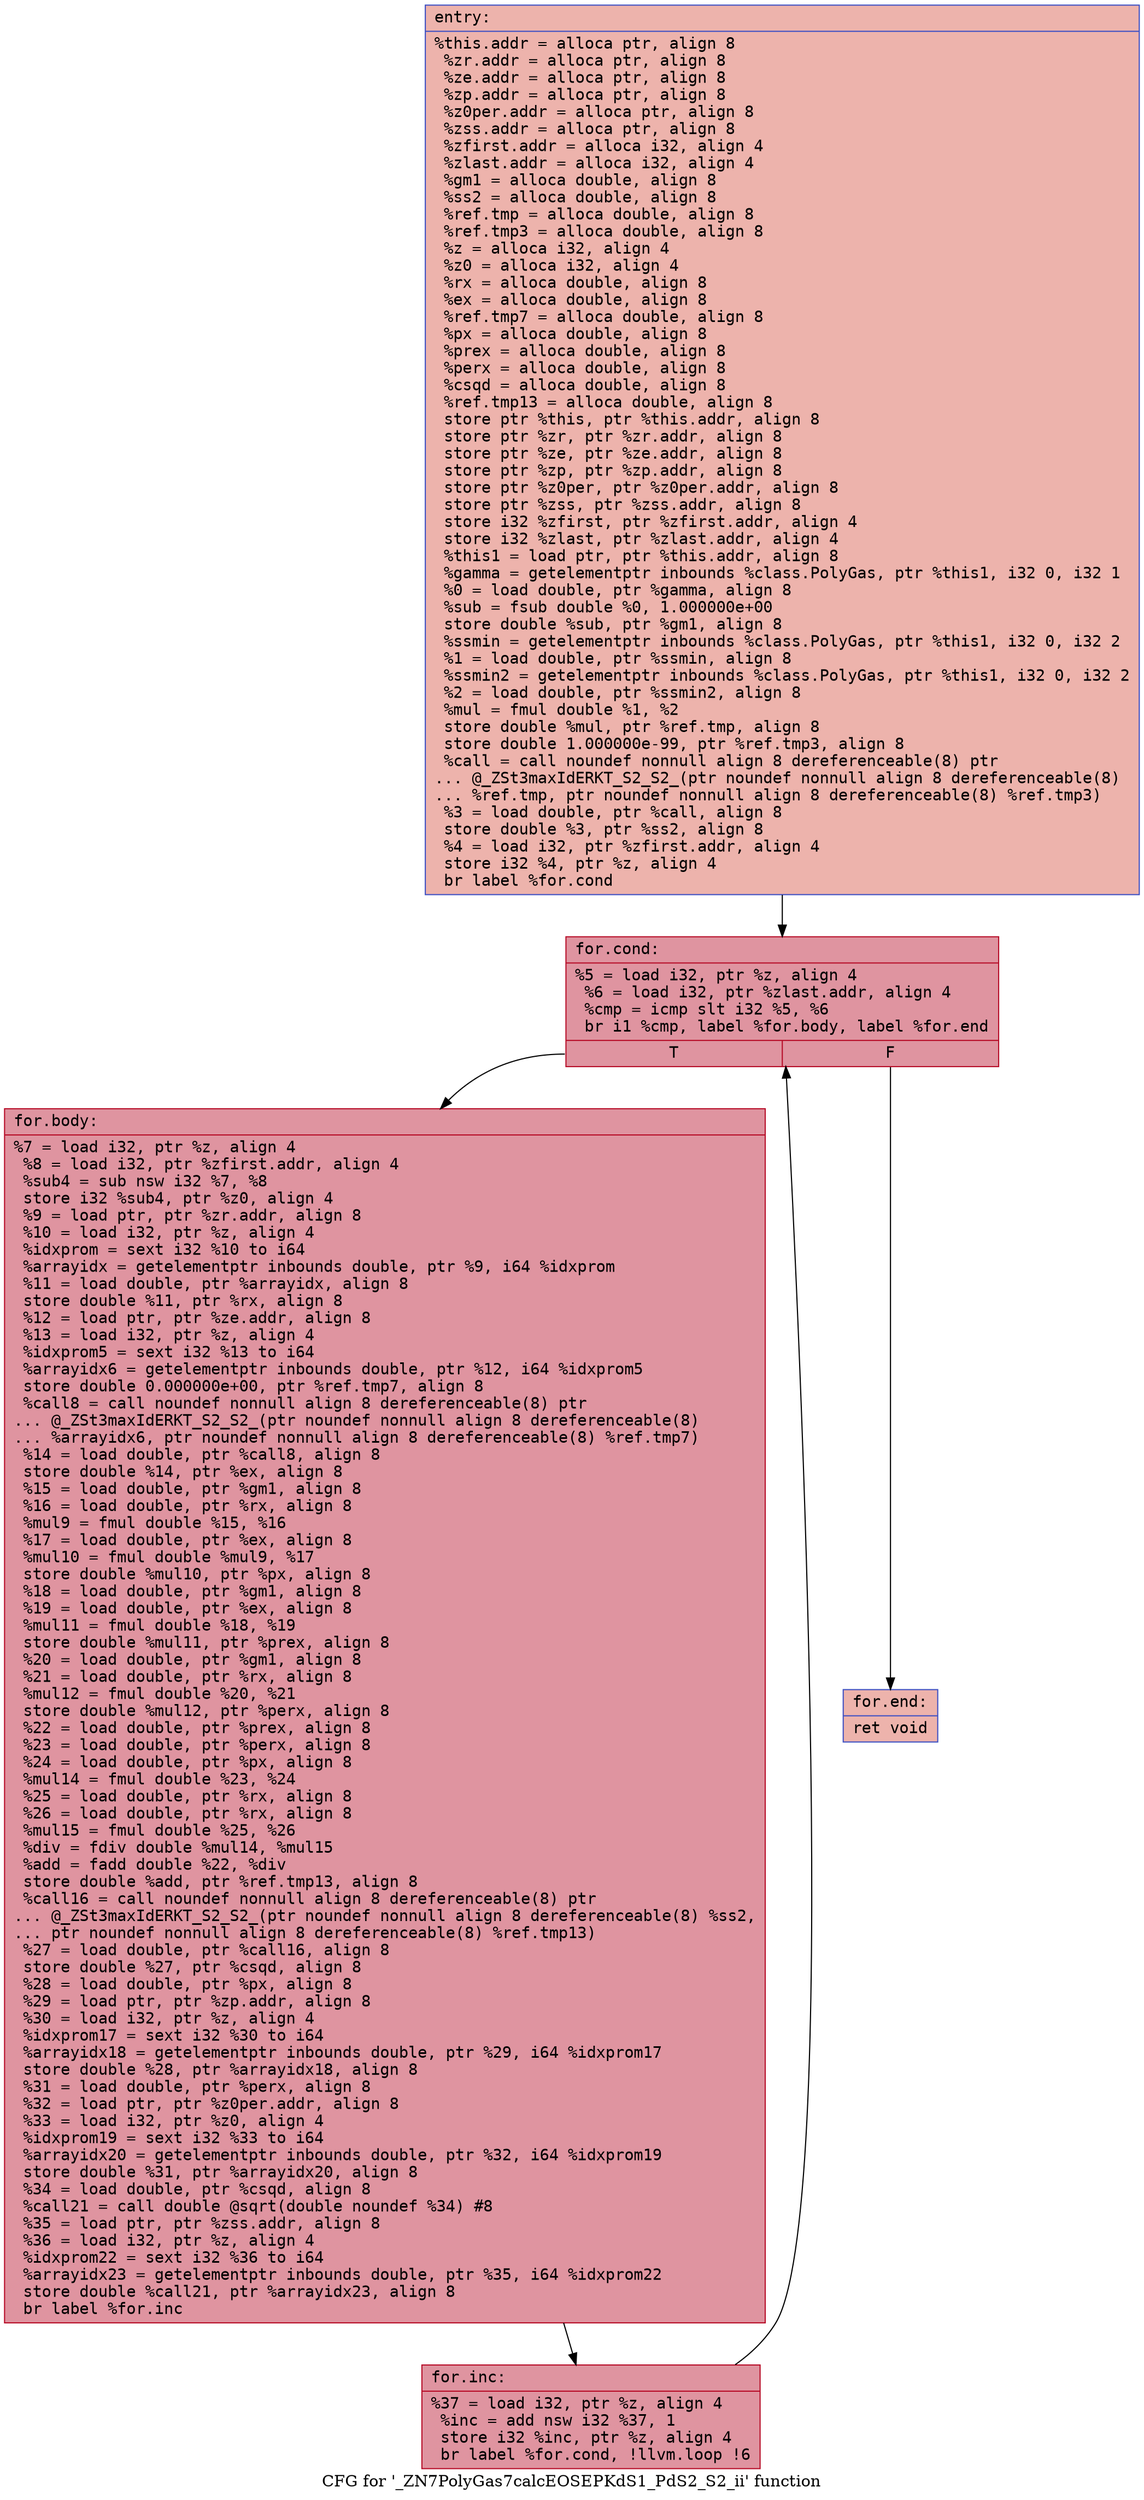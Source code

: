digraph "CFG for '_ZN7PolyGas7calcEOSEPKdS1_PdS2_S2_ii' function" {
	label="CFG for '_ZN7PolyGas7calcEOSEPKdS1_PdS2_S2_ii' function";

	Node0x56345fcb4120 [shape=record,color="#3d50c3ff", style=filled, fillcolor="#d6524470" fontname="Courier",label="{entry:\l|  %this.addr = alloca ptr, align 8\l  %zr.addr = alloca ptr, align 8\l  %ze.addr = alloca ptr, align 8\l  %zp.addr = alloca ptr, align 8\l  %z0per.addr = alloca ptr, align 8\l  %zss.addr = alloca ptr, align 8\l  %zfirst.addr = alloca i32, align 4\l  %zlast.addr = alloca i32, align 4\l  %gm1 = alloca double, align 8\l  %ss2 = alloca double, align 8\l  %ref.tmp = alloca double, align 8\l  %ref.tmp3 = alloca double, align 8\l  %z = alloca i32, align 4\l  %z0 = alloca i32, align 4\l  %rx = alloca double, align 8\l  %ex = alloca double, align 8\l  %ref.tmp7 = alloca double, align 8\l  %px = alloca double, align 8\l  %prex = alloca double, align 8\l  %perx = alloca double, align 8\l  %csqd = alloca double, align 8\l  %ref.tmp13 = alloca double, align 8\l  store ptr %this, ptr %this.addr, align 8\l  store ptr %zr, ptr %zr.addr, align 8\l  store ptr %ze, ptr %ze.addr, align 8\l  store ptr %zp, ptr %zp.addr, align 8\l  store ptr %z0per, ptr %z0per.addr, align 8\l  store ptr %zss, ptr %zss.addr, align 8\l  store i32 %zfirst, ptr %zfirst.addr, align 4\l  store i32 %zlast, ptr %zlast.addr, align 4\l  %this1 = load ptr, ptr %this.addr, align 8\l  %gamma = getelementptr inbounds %class.PolyGas, ptr %this1, i32 0, i32 1\l  %0 = load double, ptr %gamma, align 8\l  %sub = fsub double %0, 1.000000e+00\l  store double %sub, ptr %gm1, align 8\l  %ssmin = getelementptr inbounds %class.PolyGas, ptr %this1, i32 0, i32 2\l  %1 = load double, ptr %ssmin, align 8\l  %ssmin2 = getelementptr inbounds %class.PolyGas, ptr %this1, i32 0, i32 2\l  %2 = load double, ptr %ssmin2, align 8\l  %mul = fmul double %1, %2\l  store double %mul, ptr %ref.tmp, align 8\l  store double 1.000000e-99, ptr %ref.tmp3, align 8\l  %call = call noundef nonnull align 8 dereferenceable(8) ptr\l... @_ZSt3maxIdERKT_S2_S2_(ptr noundef nonnull align 8 dereferenceable(8)\l... %ref.tmp, ptr noundef nonnull align 8 dereferenceable(8) %ref.tmp3)\l  %3 = load double, ptr %call, align 8\l  store double %3, ptr %ss2, align 8\l  %4 = load i32, ptr %zfirst.addr, align 4\l  store i32 %4, ptr %z, align 4\l  br label %for.cond\l}"];
	Node0x56345fcb4120 -> Node0x56345fcabed0[tooltip="entry -> for.cond\nProbability 100.00%" ];
	Node0x56345fcabed0 [shape=record,color="#b70d28ff", style=filled, fillcolor="#b70d2870" fontname="Courier",label="{for.cond:\l|  %5 = load i32, ptr %z, align 4\l  %6 = load i32, ptr %zlast.addr, align 4\l  %cmp = icmp slt i32 %5, %6\l  br i1 %cmp, label %for.body, label %for.end\l|{<s0>T|<s1>F}}"];
	Node0x56345fcabed0:s0 -> Node0x56345fcb7bb0[tooltip="for.cond -> for.body\nProbability 96.88%" ];
	Node0x56345fcabed0:s1 -> Node0x56345fcb7c30[tooltip="for.cond -> for.end\nProbability 3.12%" ];
	Node0x56345fcb7bb0 [shape=record,color="#b70d28ff", style=filled, fillcolor="#b70d2870" fontname="Courier",label="{for.body:\l|  %7 = load i32, ptr %z, align 4\l  %8 = load i32, ptr %zfirst.addr, align 4\l  %sub4 = sub nsw i32 %7, %8\l  store i32 %sub4, ptr %z0, align 4\l  %9 = load ptr, ptr %zr.addr, align 8\l  %10 = load i32, ptr %z, align 4\l  %idxprom = sext i32 %10 to i64\l  %arrayidx = getelementptr inbounds double, ptr %9, i64 %idxprom\l  %11 = load double, ptr %arrayidx, align 8\l  store double %11, ptr %rx, align 8\l  %12 = load ptr, ptr %ze.addr, align 8\l  %13 = load i32, ptr %z, align 4\l  %idxprom5 = sext i32 %13 to i64\l  %arrayidx6 = getelementptr inbounds double, ptr %12, i64 %idxprom5\l  store double 0.000000e+00, ptr %ref.tmp7, align 8\l  %call8 = call noundef nonnull align 8 dereferenceable(8) ptr\l... @_ZSt3maxIdERKT_S2_S2_(ptr noundef nonnull align 8 dereferenceable(8)\l... %arrayidx6, ptr noundef nonnull align 8 dereferenceable(8) %ref.tmp7)\l  %14 = load double, ptr %call8, align 8\l  store double %14, ptr %ex, align 8\l  %15 = load double, ptr %gm1, align 8\l  %16 = load double, ptr %rx, align 8\l  %mul9 = fmul double %15, %16\l  %17 = load double, ptr %ex, align 8\l  %mul10 = fmul double %mul9, %17\l  store double %mul10, ptr %px, align 8\l  %18 = load double, ptr %gm1, align 8\l  %19 = load double, ptr %ex, align 8\l  %mul11 = fmul double %18, %19\l  store double %mul11, ptr %prex, align 8\l  %20 = load double, ptr %gm1, align 8\l  %21 = load double, ptr %rx, align 8\l  %mul12 = fmul double %20, %21\l  store double %mul12, ptr %perx, align 8\l  %22 = load double, ptr %prex, align 8\l  %23 = load double, ptr %perx, align 8\l  %24 = load double, ptr %px, align 8\l  %mul14 = fmul double %23, %24\l  %25 = load double, ptr %rx, align 8\l  %26 = load double, ptr %rx, align 8\l  %mul15 = fmul double %25, %26\l  %div = fdiv double %mul14, %mul15\l  %add = fadd double %22, %div\l  store double %add, ptr %ref.tmp13, align 8\l  %call16 = call noundef nonnull align 8 dereferenceable(8) ptr\l... @_ZSt3maxIdERKT_S2_S2_(ptr noundef nonnull align 8 dereferenceable(8) %ss2,\l... ptr noundef nonnull align 8 dereferenceable(8) %ref.tmp13)\l  %27 = load double, ptr %call16, align 8\l  store double %27, ptr %csqd, align 8\l  %28 = load double, ptr %px, align 8\l  %29 = load ptr, ptr %zp.addr, align 8\l  %30 = load i32, ptr %z, align 4\l  %idxprom17 = sext i32 %30 to i64\l  %arrayidx18 = getelementptr inbounds double, ptr %29, i64 %idxprom17\l  store double %28, ptr %arrayidx18, align 8\l  %31 = load double, ptr %perx, align 8\l  %32 = load ptr, ptr %z0per.addr, align 8\l  %33 = load i32, ptr %z0, align 4\l  %idxprom19 = sext i32 %33 to i64\l  %arrayidx20 = getelementptr inbounds double, ptr %32, i64 %idxprom19\l  store double %31, ptr %arrayidx20, align 8\l  %34 = load double, ptr %csqd, align 8\l  %call21 = call double @sqrt(double noundef %34) #8\l  %35 = load ptr, ptr %zss.addr, align 8\l  %36 = load i32, ptr %z, align 4\l  %idxprom22 = sext i32 %36 to i64\l  %arrayidx23 = getelementptr inbounds double, ptr %35, i64 %idxprom22\l  store double %call21, ptr %arrayidx23, align 8\l  br label %for.inc\l}"];
	Node0x56345fcb7bb0 -> Node0x56345fcbabb0[tooltip="for.body -> for.inc\nProbability 100.00%" ];
	Node0x56345fcbabb0 [shape=record,color="#b70d28ff", style=filled, fillcolor="#b70d2870" fontname="Courier",label="{for.inc:\l|  %37 = load i32, ptr %z, align 4\l  %inc = add nsw i32 %37, 1\l  store i32 %inc, ptr %z, align 4\l  br label %for.cond, !llvm.loop !6\l}"];
	Node0x56345fcbabb0 -> Node0x56345fcabed0[tooltip="for.inc -> for.cond\nProbability 100.00%" ];
	Node0x56345fcb7c30 [shape=record,color="#3d50c3ff", style=filled, fillcolor="#d6524470" fontname="Courier",label="{for.end:\l|  ret void\l}"];
}
